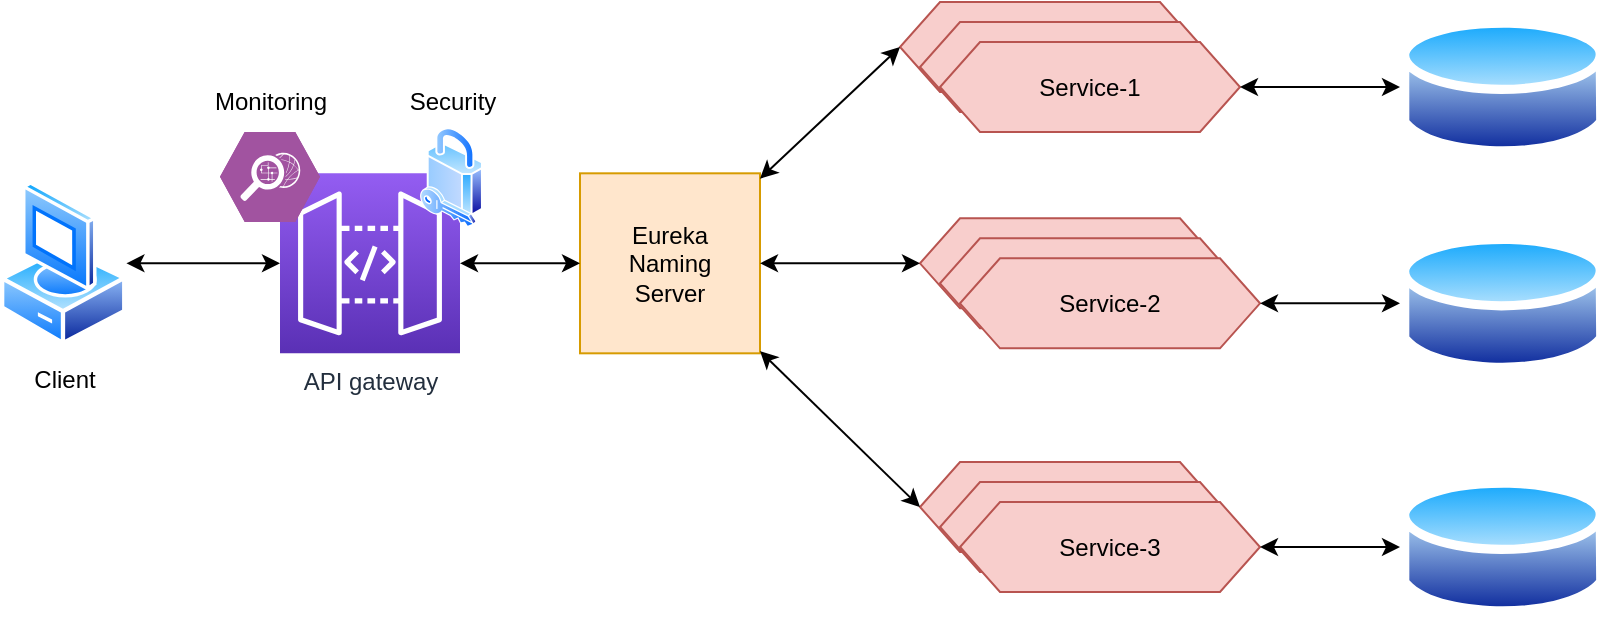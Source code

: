 <mxfile version="20.5.3" type="device"><diagram id="h5Bre7E7uMzyITNVleZ5" name="Page-1"><mxGraphModel dx="969" dy="1045" grid="1" gridSize="10" guides="1" tooltips="1" connect="1" arrows="1" fold="1" page="1" pageScale="1" pageWidth="827" pageHeight="1169" math="0" shadow="0"><root><mxCell id="0"/><mxCell id="1" parent="0"/><mxCell id="xZ2ZYOWB_kKKW8_sKCQ2-2" value="Client" style="aspect=fixed;perimeter=ellipsePerimeter;html=1;align=center;shadow=0;dashed=0;spacingTop=3;image;image=img/lib/active_directory/vista_client.svg;" vertex="1" parent="1"><mxGeometry x="50" y="119.08" width="63.2" height="83.16" as="geometry"/></mxCell><mxCell id="xZ2ZYOWB_kKKW8_sKCQ2-3" value="API gateway" style="sketch=0;points=[[0,0,0],[0.25,0,0],[0.5,0,0],[0.75,0,0],[1,0,0],[0,1,0],[0.25,1,0],[0.5,1,0],[0.75,1,0],[1,1,0],[0,0.25,0],[0,0.5,0],[0,0.75,0],[1,0.25,0],[1,0.5,0],[1,0.75,0]];outlineConnect=0;fontColor=#232F3E;gradientColor=#945DF2;gradientDirection=north;fillColor=#5A30B5;strokeColor=#ffffff;dashed=0;verticalLabelPosition=bottom;verticalAlign=top;align=center;html=1;fontSize=12;fontStyle=0;aspect=fixed;shape=mxgraph.aws4.resourceIcon;resIcon=mxgraph.aws4.api_gateway;" vertex="1" parent="1"><mxGeometry x="190" y="115.66" width="90" height="90" as="geometry"/></mxCell><mxCell id="xZ2ZYOWB_kKKW8_sKCQ2-4" value="Eureka&lt;br&gt;Naming&lt;br&gt;Server" style="whiteSpace=wrap;html=1;aspect=fixed;fillColor=#ffe6cc;strokeColor=#d79b00;sketch=0;" vertex="1" parent="1"><mxGeometry x="340" y="115.66" width="90" height="90" as="geometry"/></mxCell><mxCell id="xZ2ZYOWB_kKKW8_sKCQ2-5" value="" style="endArrow=classic;startArrow=classic;html=1;rounded=0;" edge="1" parent="1" source="xZ2ZYOWB_kKKW8_sKCQ2-2" target="xZ2ZYOWB_kKKW8_sKCQ2-3"><mxGeometry width="50" height="50" relative="1" as="geometry"><mxPoint x="290" y="320" as="sourcePoint"/><mxPoint x="340" y="270" as="targetPoint"/></mxGeometry></mxCell><mxCell id="xZ2ZYOWB_kKKW8_sKCQ2-6" value="" style="endArrow=classic;startArrow=classic;html=1;rounded=0;" edge="1" parent="1" source="xZ2ZYOWB_kKKW8_sKCQ2-3" target="xZ2ZYOWB_kKKW8_sKCQ2-4"><mxGeometry width="50" height="50" relative="1" as="geometry"><mxPoint x="108" y="175" as="sourcePoint"/><mxPoint x="200" y="175" as="targetPoint"/></mxGeometry></mxCell><mxCell id="xZ2ZYOWB_kKKW8_sKCQ2-9" value="Service-1" style="shape=hexagon;perimeter=hexagonPerimeter2;whiteSpace=wrap;html=1;fixedSize=1;rounded=0;shadow=0;sketch=0;fillColor=#f8cecc;strokeColor=#b85450;" vertex="1" parent="1"><mxGeometry x="500" y="30" width="150" height="45" as="geometry"/></mxCell><mxCell id="xZ2ZYOWB_kKKW8_sKCQ2-10" value="Service-1" style="shape=hexagon;perimeter=hexagonPerimeter2;whiteSpace=wrap;html=1;fixedSize=1;rounded=0;shadow=0;sketch=0;fillColor=#f8cecc;strokeColor=#b85450;" vertex="1" parent="1"><mxGeometry x="510" y="40" width="150" height="45" as="geometry"/></mxCell><mxCell id="xZ2ZYOWB_kKKW8_sKCQ2-11" value="Service-1" style="shape=hexagon;perimeter=hexagonPerimeter2;whiteSpace=wrap;html=1;fixedSize=1;rounded=0;shadow=0;sketch=0;fillColor=#f8cecc;strokeColor=#b85450;" vertex="1" parent="1"><mxGeometry x="520" y="50" width="150" height="45" as="geometry"/></mxCell><mxCell id="xZ2ZYOWB_kKKW8_sKCQ2-12" value="" style="endArrow=classic;startArrow=classic;html=1;rounded=0;entryX=0;entryY=0.5;entryDx=0;entryDy=0;" edge="1" parent="1" source="xZ2ZYOWB_kKKW8_sKCQ2-4" target="xZ2ZYOWB_kKKW8_sKCQ2-9"><mxGeometry width="50" height="50" relative="1" as="geometry"><mxPoint x="290" y="175" as="sourcePoint"/><mxPoint x="350" y="175" as="targetPoint"/></mxGeometry></mxCell><mxCell id="xZ2ZYOWB_kKKW8_sKCQ2-13" value="Service-1" style="shape=hexagon;perimeter=hexagonPerimeter2;whiteSpace=wrap;html=1;fixedSize=1;rounded=0;shadow=0;sketch=0;fillColor=#f8cecc;strokeColor=#b85450;" vertex="1" parent="1"><mxGeometry x="510" y="138.16" width="150" height="45" as="geometry"/></mxCell><mxCell id="xZ2ZYOWB_kKKW8_sKCQ2-14" value="Service-1" style="shape=hexagon;perimeter=hexagonPerimeter2;whiteSpace=wrap;html=1;fixedSize=1;rounded=0;shadow=0;sketch=0;fillColor=#f8cecc;strokeColor=#b85450;" vertex="1" parent="1"><mxGeometry x="520" y="148.16" width="150" height="45" as="geometry"/></mxCell><mxCell id="xZ2ZYOWB_kKKW8_sKCQ2-15" value="Service-2" style="shape=hexagon;perimeter=hexagonPerimeter2;whiteSpace=wrap;html=1;fixedSize=1;rounded=0;shadow=0;sketch=0;fillColor=#f8cecc;strokeColor=#b85450;" vertex="1" parent="1"><mxGeometry x="530" y="158.16" width="150" height="45" as="geometry"/></mxCell><mxCell id="xZ2ZYOWB_kKKW8_sKCQ2-16" value="Service-1" style="shape=hexagon;perimeter=hexagonPerimeter2;whiteSpace=wrap;html=1;fixedSize=1;rounded=0;shadow=0;sketch=0;fillColor=#f8cecc;strokeColor=#b85450;" vertex="1" parent="1"><mxGeometry x="510" y="260" width="150" height="45" as="geometry"/></mxCell><mxCell id="xZ2ZYOWB_kKKW8_sKCQ2-17" value="Service-1" style="shape=hexagon;perimeter=hexagonPerimeter2;whiteSpace=wrap;html=1;fixedSize=1;rounded=0;shadow=0;sketch=0;fillColor=#f8cecc;strokeColor=#b85450;" vertex="1" parent="1"><mxGeometry x="520" y="270" width="150" height="45" as="geometry"/></mxCell><mxCell id="xZ2ZYOWB_kKKW8_sKCQ2-18" value="Service-3" style="shape=hexagon;perimeter=hexagonPerimeter2;whiteSpace=wrap;html=1;fixedSize=1;rounded=0;shadow=0;sketch=0;fillColor=#f8cecc;strokeColor=#b85450;" vertex="1" parent="1"><mxGeometry x="530" y="280" width="150" height="45" as="geometry"/></mxCell><mxCell id="xZ2ZYOWB_kKKW8_sKCQ2-19" value="" style="endArrow=classic;startArrow=classic;html=1;rounded=0;entryX=0;entryY=0.5;entryDx=0;entryDy=0;" edge="1" parent="1" source="xZ2ZYOWB_kKKW8_sKCQ2-4" target="xZ2ZYOWB_kKKW8_sKCQ2-13"><mxGeometry width="50" height="50" relative="1" as="geometry"><mxPoint x="440" y="130.978" as="sourcePoint"/><mxPoint x="510" y="150" as="targetPoint"/></mxGeometry></mxCell><mxCell id="xZ2ZYOWB_kKKW8_sKCQ2-20" value="" style="endArrow=classic;startArrow=classic;html=1;rounded=0;entryX=0;entryY=0.5;entryDx=0;entryDy=0;" edge="1" parent="1" source="xZ2ZYOWB_kKKW8_sKCQ2-4" target="xZ2ZYOWB_kKKW8_sKCQ2-16"><mxGeometry width="50" height="50" relative="1" as="geometry"><mxPoint x="440" y="128.337" as="sourcePoint"/><mxPoint x="510" y="62.5" as="targetPoint"/></mxGeometry></mxCell><mxCell id="xZ2ZYOWB_kKKW8_sKCQ2-21" value="" style="aspect=fixed;perimeter=ellipsePerimeter;html=1;align=center;shadow=0;dashed=0;spacingTop=3;image;image=img/lib/active_directory/database.svg;rounded=0;sketch=0;" vertex="1" parent="1"><mxGeometry x="750" y="34.5" width="102.7" height="76" as="geometry"/></mxCell><mxCell id="xZ2ZYOWB_kKKW8_sKCQ2-22" value="" style="aspect=fixed;perimeter=ellipsePerimeter;html=1;align=center;shadow=0;dashed=0;spacingTop=3;image;image=img/lib/active_directory/database.svg;rounded=0;sketch=0;" vertex="1" parent="1"><mxGeometry x="750" y="142.66" width="102.7" height="76" as="geometry"/></mxCell><mxCell id="xZ2ZYOWB_kKKW8_sKCQ2-23" value="" style="aspect=fixed;perimeter=ellipsePerimeter;html=1;align=center;shadow=0;dashed=0;spacingTop=3;image;image=img/lib/active_directory/database.svg;rounded=0;sketch=0;" vertex="1" parent="1"><mxGeometry x="750" y="264.5" width="102.7" height="76" as="geometry"/></mxCell><mxCell id="xZ2ZYOWB_kKKW8_sKCQ2-24" value="" style="endArrow=classic;startArrow=classic;html=1;rounded=0;exitX=1;exitY=0.5;exitDx=0;exitDy=0;" edge="1" parent="1" source="xZ2ZYOWB_kKKW8_sKCQ2-18" target="xZ2ZYOWB_kKKW8_sKCQ2-23"><mxGeometry width="50" height="50" relative="1" as="geometry"><mxPoint x="690" y="320" as="sourcePoint"/><mxPoint x="740" y="270" as="targetPoint"/></mxGeometry></mxCell><mxCell id="xZ2ZYOWB_kKKW8_sKCQ2-25" value="" style="endArrow=classic;startArrow=classic;html=1;rounded=0;exitX=1;exitY=0.5;exitDx=0;exitDy=0;" edge="1" parent="1" source="xZ2ZYOWB_kKKW8_sKCQ2-11" target="xZ2ZYOWB_kKKW8_sKCQ2-21"><mxGeometry width="50" height="50" relative="1" as="geometry"><mxPoint x="690" y="320" as="sourcePoint"/><mxPoint x="740" y="270" as="targetPoint"/></mxGeometry></mxCell><mxCell id="xZ2ZYOWB_kKKW8_sKCQ2-26" value="" style="endArrow=classic;startArrow=classic;html=1;rounded=0;exitX=1;exitY=0.5;exitDx=0;exitDy=0;" edge="1" parent="1" source="xZ2ZYOWB_kKKW8_sKCQ2-15" target="xZ2ZYOWB_kKKW8_sKCQ2-22"><mxGeometry width="50" height="50" relative="1" as="geometry"><mxPoint x="690" y="320" as="sourcePoint"/><mxPoint x="740" y="270" as="targetPoint"/></mxGeometry></mxCell><mxCell id="xZ2ZYOWB_kKKW8_sKCQ2-27" value="" style="aspect=fixed;perimeter=ellipsePerimeter;html=1;align=center;shadow=0;dashed=0;spacingTop=3;image;image=img/lib/active_directory/security.svg;rounded=0;sketch=0;" vertex="1" parent="1"><mxGeometry x="260" y="92.66" width="31.5" height="50" as="geometry"/></mxCell><mxCell id="xZ2ZYOWB_kKKW8_sKCQ2-29" value="" style="verticalLabelPosition=bottom;sketch=0;html=1;fillColor=#A153A0;strokeColor=#ffffff;verticalAlign=top;align=center;points=[[0,0.5,0],[0.125,0.25,0],[0.25,0,0],[0.5,0,0],[0.75,0,0],[0.875,0.25,0],[1,0.5,0],[0.875,0.75,0],[0.75,1,0],[0.5,1,0],[0.125,0.75,0]];pointerEvents=1;shape=mxgraph.cisco_safe.compositeIcon;bgIcon=mxgraph.cisco_safe.design.blank_device;resIcon=mxgraph.cisco_safe.design.monitoring;rounded=0;shadow=0;" vertex="1" parent="1"><mxGeometry x="160" y="95" width="50" height="45" as="geometry"/></mxCell><mxCell id="xZ2ZYOWB_kKKW8_sKCQ2-30" value="Monitoring" style="text;html=1;align=center;verticalAlign=middle;resizable=0;points=[];autosize=1;strokeColor=none;fillColor=none;rounded=0;shadow=0;sketch=0;" vertex="1" parent="1"><mxGeometry x="145" y="65" width="80" height="30" as="geometry"/></mxCell><mxCell id="xZ2ZYOWB_kKKW8_sKCQ2-31" value="Security" style="text;html=1;align=center;verticalAlign=middle;resizable=0;points=[];autosize=1;strokeColor=none;fillColor=none;" vertex="1" parent="1"><mxGeometry x="240.75" y="65" width="70" height="30" as="geometry"/></mxCell></root></mxGraphModel></diagram></mxfile>